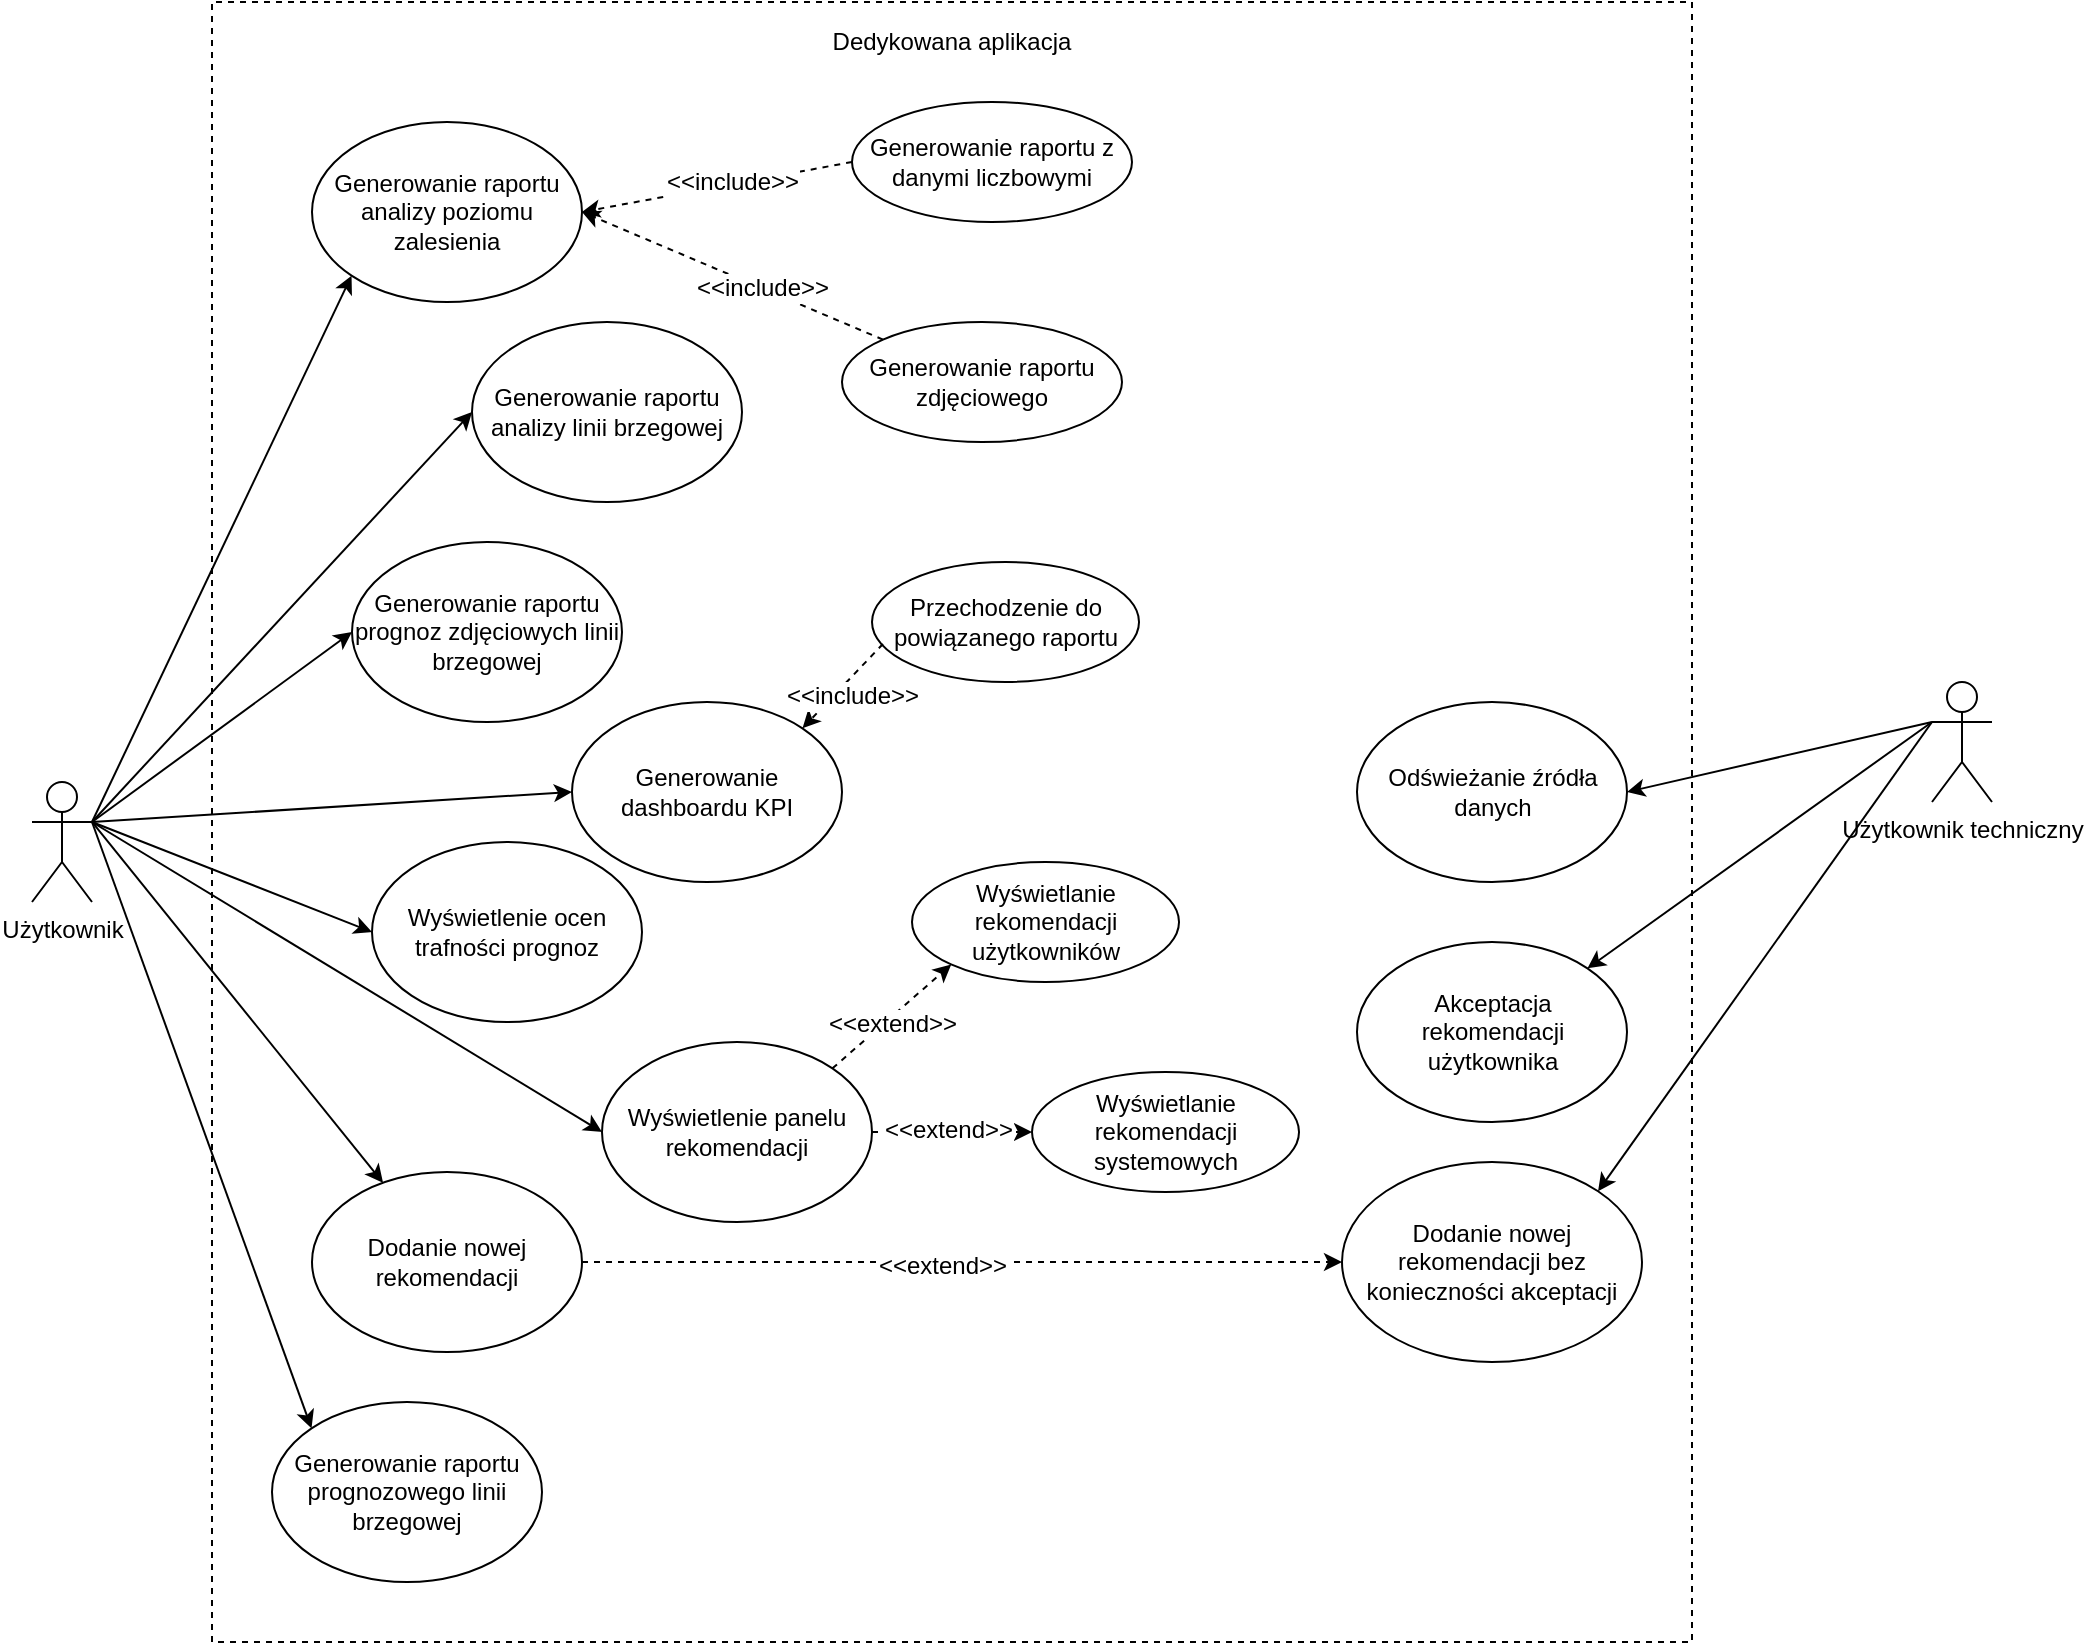 <mxfile version="12.4.2" type="github" pages="1">
  <diagram name="Page-1" id="929967ad-93f9-6ef4-fab6-5d389245f69c">
    <mxGraphModel dx="3175.5" dy="2033" grid="1" gridSize="10" guides="1" tooltips="1" connect="1" arrows="1" fold="1" page="1" pageScale="1.5" pageWidth="1169" pageHeight="826" background="none" math="0" shadow="0">
      <root>
        <mxCell id="0" style=";html=1;"/>
        <mxCell id="1" style=";html=1;" parent="0"/>
        <mxCell id="KoNH0CNwUAHt0AgaoYmD-12" value="" style="rounded=0;whiteSpace=wrap;html=1;dashed=1;rotation=90;" parent="1" vertex="1">
          <mxGeometry x="-1130" y="-1170" width="820" height="740" as="geometry"/>
        </mxCell>
        <mxCell id="KoNH0CNwUAHt0AgaoYmD-14" value="Dedykowana aplikacja" style="text;html=1;strokeColor=none;fillColor=none;align=center;verticalAlign=middle;whiteSpace=wrap;rounded=0;dashed=1;" parent="1" vertex="1">
          <mxGeometry x="-810" y="-1200" width="180" height="20" as="geometry"/>
        </mxCell>
        <mxCell id="KoNH0CNwUAHt0AgaoYmD-15" value="Generowanie raportu analizy poziomu zalesienia" style="ellipse;whiteSpace=wrap;html=1;" parent="1" vertex="1">
          <mxGeometry x="-1040" y="-1150" width="135" height="90" as="geometry"/>
        </mxCell>
        <mxCell id="KoNH0CNwUAHt0AgaoYmD-16" value="Generowanie raportu analizy linii brzegowej" style="ellipse;whiteSpace=wrap;html=1;" parent="1" vertex="1">
          <mxGeometry x="-960" y="-1050" width="135" height="90" as="geometry"/>
        </mxCell>
        <mxCell id="KoNH0CNwUAHt0AgaoYmD-17" value="Generowanie raportu prognoz zdjęciowych linii brzegowej" style="ellipse;whiteSpace=wrap;html=1;" parent="1" vertex="1">
          <mxGeometry x="-1020" y="-940" width="135" height="90" as="geometry"/>
        </mxCell>
        <mxCell id="KoNH0CNwUAHt0AgaoYmD-18" value="Generowanie raportu prognozowego linii brzegowej" style="ellipse;whiteSpace=wrap;html=1;" parent="1" vertex="1">
          <mxGeometry x="-1060" y="-510" width="135" height="90" as="geometry"/>
        </mxCell>
        <mxCell id="KoNH0CNwUAHt0AgaoYmD-19" value="Generowanie dashboardu KPI" style="ellipse;whiteSpace=wrap;html=1;" parent="1" vertex="1">
          <mxGeometry x="-910" y="-860" width="135" height="90" as="geometry"/>
        </mxCell>
        <mxCell id="KoNH0CNwUAHt0AgaoYmD-20" value="Wyświetlenie ocen trafności prognoz" style="ellipse;whiteSpace=wrap;html=1;" parent="1" vertex="1">
          <mxGeometry x="-1010" y="-790" width="135" height="90" as="geometry"/>
        </mxCell>
        <mxCell id="KoNH0CNwUAHt0AgaoYmD-21" value="Wyświetlenie panelu rekomendacji" style="ellipse;whiteSpace=wrap;html=1;" parent="1" vertex="1">
          <mxGeometry x="-895" y="-690" width="135" height="90" as="geometry"/>
        </mxCell>
        <mxCell id="KoNH0CNwUAHt0AgaoYmD-22" value="Użytkownik techniczny&lt;br&gt;" style="shape=umlActor;verticalLabelPosition=bottom;labelBackgroundColor=#ffffff;verticalAlign=top;html=1;outlineConnect=0;" parent="1" vertex="1">
          <mxGeometry x="-230" y="-870" width="30" height="60" as="geometry"/>
        </mxCell>
        <mxCell id="KoNH0CNwUAHt0AgaoYmD-24" value="Użytkownik" style="shape=umlActor;verticalLabelPosition=bottom;labelBackgroundColor=#ffffff;verticalAlign=top;html=1;outlineConnect=0;" parent="1" vertex="1">
          <mxGeometry x="-1180" y="-820" width="30" height="60" as="geometry"/>
        </mxCell>
        <mxCell id="KoNH0CNwUAHt0AgaoYmD-30" value="" style="edgeStyle=orthogonalEdgeStyle;rounded=0;orthogonalLoop=1;jettySize=auto;html=1;dashed=1;exitX=1;exitY=0.5;exitDx=0;exitDy=0;entryX=0;entryY=0.5;entryDx=0;entryDy=0;" parent="1" source="KoNH0CNwUAHt0AgaoYmD-26" target="KoNH0CNwUAHt0AgaoYmD-28" edge="1">
          <mxGeometry relative="1" as="geometry">
            <mxPoint x="-957.5" y="-650" as="targetPoint"/>
          </mxGeometry>
        </mxCell>
        <mxCell id="oLljnyBIysXPZ3oE8e6Y-10" value="&amp;lt;&amp;lt;extend&amp;gt;&amp;gt;" style="text;html=1;align=center;verticalAlign=middle;resizable=0;points=[];;labelBackgroundColor=#ffffff;" vertex="1" connectable="0" parent="KoNH0CNwUAHt0AgaoYmD-30">
          <mxGeometry x="-0.053" y="-2" relative="1" as="geometry">
            <mxPoint as="offset"/>
          </mxGeometry>
        </mxCell>
        <mxCell id="KoNH0CNwUAHt0AgaoYmD-26" value="Dodanie nowej rekomendacji" style="ellipse;whiteSpace=wrap;html=1;" parent="1" vertex="1">
          <mxGeometry x="-1040" y="-625" width="135" height="90" as="geometry"/>
        </mxCell>
        <mxCell id="KoNH0CNwUAHt0AgaoYmD-27" value="Akceptacja rekomendacji użytkownika" style="ellipse;whiteSpace=wrap;html=1;" parent="1" vertex="1">
          <mxGeometry x="-517.5" y="-740" width="135" height="90" as="geometry"/>
        </mxCell>
        <mxCell id="KoNH0CNwUAHt0AgaoYmD-28" value="Dodanie nowej rekomendacji bez konieczności akceptacji" style="ellipse;whiteSpace=wrap;html=1;" parent="1" vertex="1">
          <mxGeometry x="-525" y="-630" width="150" height="100" as="geometry"/>
        </mxCell>
        <mxCell id="KoNH0CNwUAHt0AgaoYmD-31" value="" style="endArrow=classic;html=1;exitX=1;exitY=0.333;exitDx=0;exitDy=0;exitPerimeter=0;" parent="1" source="KoNH0CNwUAHt0AgaoYmD-24" target="KoNH0CNwUAHt0AgaoYmD-26" edge="1">
          <mxGeometry width="50" height="50" relative="1" as="geometry">
            <mxPoint x="-1200" y="-320" as="sourcePoint"/>
            <mxPoint x="-1150" y="-370" as="targetPoint"/>
          </mxGeometry>
        </mxCell>
        <mxCell id="KoNH0CNwUAHt0AgaoYmD-32" value="" style="endArrow=classic;html=1;exitX=0;exitY=0.333;exitDx=0;exitDy=0;exitPerimeter=0;entryX=1;entryY=0;entryDx=0;entryDy=0;" parent="1" source="KoNH0CNwUAHt0AgaoYmD-22" target="KoNH0CNwUAHt0AgaoYmD-27" edge="1">
          <mxGeometry width="50" height="50" relative="1" as="geometry">
            <mxPoint x="-1200" y="-320" as="sourcePoint"/>
            <mxPoint x="-1150" y="-370" as="targetPoint"/>
          </mxGeometry>
        </mxCell>
        <mxCell id="KoNH0CNwUAHt0AgaoYmD-33" value="" style="endArrow=classic;html=1;entryX=1;entryY=0;entryDx=0;entryDy=0;" parent="1" target="KoNH0CNwUAHt0AgaoYmD-28" edge="1">
          <mxGeometry width="50" height="50" relative="1" as="geometry">
            <mxPoint x="-230" y="-850" as="sourcePoint"/>
            <mxPoint x="-392.27" y="-716.82" as="targetPoint"/>
          </mxGeometry>
        </mxCell>
        <mxCell id="KoNH0CNwUAHt0AgaoYmD-34" value="Odświeżanie źródła danych" style="ellipse;whiteSpace=wrap;html=1;" parent="1" vertex="1">
          <mxGeometry x="-517.5" y="-860" width="135" height="90" as="geometry"/>
        </mxCell>
        <mxCell id="KoNH0CNwUAHt0AgaoYmD-35" value="" style="endArrow=classic;html=1;entryX=1;entryY=0.5;entryDx=0;entryDy=0;" parent="1" target="KoNH0CNwUAHt0AgaoYmD-34" edge="1">
          <mxGeometry width="50" height="50" relative="1" as="geometry">
            <mxPoint x="-230" y="-850" as="sourcePoint"/>
            <mxPoint x="-1150" y="-370" as="targetPoint"/>
          </mxGeometry>
        </mxCell>
        <mxCell id="oLljnyBIysXPZ3oE8e6Y-1" value="" style="endArrow=classic;html=1;entryX=0;entryY=0.5;entryDx=0;entryDy=0;" edge="1" parent="1" target="KoNH0CNwUAHt0AgaoYmD-20">
          <mxGeometry width="50" height="50" relative="1" as="geometry">
            <mxPoint x="-1150" y="-800" as="sourcePoint"/>
            <mxPoint x="-994.405" y="-609.656" as="targetPoint"/>
          </mxGeometry>
        </mxCell>
        <mxCell id="oLljnyBIysXPZ3oE8e6Y-2" value="" style="endArrow=classic;html=1;entryX=0;entryY=0.5;entryDx=0;entryDy=0;" edge="1" parent="1" target="KoNH0CNwUAHt0AgaoYmD-19">
          <mxGeometry width="50" height="50" relative="1" as="geometry">
            <mxPoint x="-1150" y="-800" as="sourcePoint"/>
            <mxPoint x="-984.405" y="-599.656" as="targetPoint"/>
          </mxGeometry>
        </mxCell>
        <mxCell id="oLljnyBIysXPZ3oE8e6Y-3" value="" style="endArrow=classic;html=1;entryX=0;entryY=0.5;entryDx=0;entryDy=0;" edge="1" parent="1" target="KoNH0CNwUAHt0AgaoYmD-17">
          <mxGeometry width="50" height="50" relative="1" as="geometry">
            <mxPoint x="-1150" y="-800" as="sourcePoint"/>
            <mxPoint x="-974.405" y="-589.656" as="targetPoint"/>
          </mxGeometry>
        </mxCell>
        <mxCell id="oLljnyBIysXPZ3oE8e6Y-6" value="" style="endArrow=classic;html=1;entryX=0;entryY=0.5;entryDx=0;entryDy=0;" edge="1" parent="1" target="KoNH0CNwUAHt0AgaoYmD-16">
          <mxGeometry width="50" height="50" relative="1" as="geometry">
            <mxPoint x="-1150" y="-800" as="sourcePoint"/>
            <mxPoint x="-964.405" y="-579.656" as="targetPoint"/>
          </mxGeometry>
        </mxCell>
        <mxCell id="oLljnyBIysXPZ3oE8e6Y-7" value="" style="endArrow=classic;html=1;entryX=0;entryY=1;entryDx=0;entryDy=0;" edge="1" parent="1" target="KoNH0CNwUAHt0AgaoYmD-15">
          <mxGeometry width="50" height="50" relative="1" as="geometry">
            <mxPoint x="-1150" y="-800" as="sourcePoint"/>
            <mxPoint x="-954.405" y="-569.656" as="targetPoint"/>
          </mxGeometry>
        </mxCell>
        <mxCell id="oLljnyBIysXPZ3oE8e6Y-8" value="" style="endArrow=classic;html=1;entryX=0;entryY=0;entryDx=0;entryDy=0;" edge="1" parent="1" target="KoNH0CNwUAHt0AgaoYmD-18">
          <mxGeometry width="50" height="50" relative="1" as="geometry">
            <mxPoint x="-1150" y="-800" as="sourcePoint"/>
            <mxPoint x="-944.405" y="-559.656" as="targetPoint"/>
          </mxGeometry>
        </mxCell>
        <mxCell id="oLljnyBIysXPZ3oE8e6Y-9" value="" style="endArrow=classic;html=1;entryX=0;entryY=0.5;entryDx=0;entryDy=0;" edge="1" parent="1" target="KoNH0CNwUAHt0AgaoYmD-21">
          <mxGeometry width="50" height="50" relative="1" as="geometry">
            <mxPoint x="-1150" y="-800" as="sourcePoint"/>
            <mxPoint x="-934.405" y="-549.656" as="targetPoint"/>
          </mxGeometry>
        </mxCell>
        <mxCell id="oLljnyBIysXPZ3oE8e6Y-11" value="Generowanie raportu z danymi liczbowymi" style="ellipse;whiteSpace=wrap;html=1;" vertex="1" parent="1">
          <mxGeometry x="-770" y="-1160" width="140" height="60" as="geometry"/>
        </mxCell>
        <mxCell id="oLljnyBIysXPZ3oE8e6Y-13" value="Generowanie raportu zdjęciowego" style="ellipse;whiteSpace=wrap;html=1;" vertex="1" parent="1">
          <mxGeometry x="-775" y="-1050" width="140" height="60" as="geometry"/>
        </mxCell>
        <mxCell id="oLljnyBIysXPZ3oE8e6Y-15" value="" style="endArrow=classic;html=1;entryX=1;entryY=0.5;entryDx=0;entryDy=0;exitX=0;exitY=0;exitDx=0;exitDy=0;dashed=1;" edge="1" parent="1" source="oLljnyBIysXPZ3oE8e6Y-13" target="KoNH0CNwUAHt0AgaoYmD-15">
          <mxGeometry width="50" height="50" relative="1" as="geometry">
            <mxPoint x="-760" y="-900" as="sourcePoint"/>
            <mxPoint x="-710" y="-950" as="targetPoint"/>
          </mxGeometry>
        </mxCell>
        <mxCell id="oLljnyBIysXPZ3oE8e6Y-17" value="&amp;lt;&amp;lt;include&amp;gt;&amp;gt;" style="text;html=1;align=center;verticalAlign=middle;resizable=0;points=[];;labelBackgroundColor=#ffffff;" vertex="1" connectable="0" parent="oLljnyBIysXPZ3oE8e6Y-15">
          <mxGeometry x="-0.174" relative="1" as="geometry">
            <mxPoint x="1" as="offset"/>
          </mxGeometry>
        </mxCell>
        <mxCell id="oLljnyBIysXPZ3oE8e6Y-16" value="" style="endArrow=classic;html=1;entryX=1;entryY=0.5;entryDx=0;entryDy=0;exitX=0;exitY=0.5;exitDx=0;exitDy=0;dashed=1;" edge="1" parent="1" source="oLljnyBIysXPZ3oE8e6Y-11" target="KoNH0CNwUAHt0AgaoYmD-15">
          <mxGeometry width="50" height="50" relative="1" as="geometry">
            <mxPoint x="-744.497" y="-1031.213" as="sourcePoint"/>
            <mxPoint x="-914.948" y="-1063.062" as="targetPoint"/>
          </mxGeometry>
        </mxCell>
        <mxCell id="oLljnyBIysXPZ3oE8e6Y-18" value="&amp;lt;&amp;lt;include&amp;gt;&amp;gt;" style="text;html=1;align=center;verticalAlign=middle;resizable=0;points=[];;labelBackgroundColor=#ffffff;" vertex="1" connectable="0" parent="oLljnyBIysXPZ3oE8e6Y-16">
          <mxGeometry x="0.153" y="3" relative="1" as="geometry">
            <mxPoint x="17.13" y="-7.33" as="offset"/>
          </mxGeometry>
        </mxCell>
        <mxCell id="oLljnyBIysXPZ3oE8e6Y-19" value="Przechodzenie do powiązanego raportu" style="ellipse;whiteSpace=wrap;html=1;" vertex="1" parent="1">
          <mxGeometry x="-760" y="-930" width="133.51" height="60" as="geometry"/>
        </mxCell>
        <mxCell id="oLljnyBIysXPZ3oE8e6Y-20" value="" style="endArrow=classic;html=1;entryX=1;entryY=0;entryDx=0;entryDy=0;exitX=0.041;exitY=0.683;exitDx=0;exitDy=0;dashed=1;exitPerimeter=0;" edge="1" parent="1" source="oLljnyBIysXPZ3oE8e6Y-19" target="KoNH0CNwUAHt0AgaoYmD-19">
          <mxGeometry width="50" height="50" relative="1" as="geometry">
            <mxPoint x="-721.49" y="-775" as="sourcePoint"/>
            <mxPoint x="-790.0" y="-867.96" as="targetPoint"/>
          </mxGeometry>
        </mxCell>
        <mxCell id="oLljnyBIysXPZ3oE8e6Y-21" value="&amp;lt;&amp;lt;include&amp;gt;&amp;gt;" style="text;html=1;align=center;verticalAlign=middle;resizable=0;points=[];;labelBackgroundColor=#ffffff;" vertex="1" connectable="0" parent="oLljnyBIysXPZ3oE8e6Y-20">
          <mxGeometry x="-0.174" relative="1" as="geometry">
            <mxPoint x="1" y="8.29" as="offset"/>
          </mxGeometry>
        </mxCell>
        <mxCell id="oLljnyBIysXPZ3oE8e6Y-22" value="Wyświetlanie rekomendacji użytkowników" style="ellipse;whiteSpace=wrap;html=1;" vertex="1" parent="1">
          <mxGeometry x="-740" y="-780" width="133.51" height="60" as="geometry"/>
        </mxCell>
        <mxCell id="oLljnyBIysXPZ3oE8e6Y-23" value="Wyświetlanie rekomendacji systemowych" style="ellipse;whiteSpace=wrap;html=1;" vertex="1" parent="1">
          <mxGeometry x="-680" y="-675" width="133.51" height="60" as="geometry"/>
        </mxCell>
        <mxCell id="oLljnyBIysXPZ3oE8e6Y-28" value="" style="endArrow=classic;html=1;entryX=0;entryY=1;entryDx=0;entryDy=0;exitX=1;exitY=0;exitDx=0;exitDy=0;dashed=1;" edge="1" parent="1" source="KoNH0CNwUAHt0AgaoYmD-21" target="oLljnyBIysXPZ3oE8e6Y-22">
          <mxGeometry width="50" height="50" relative="1" as="geometry">
            <mxPoint x="-750" y="-890" as="sourcePoint"/>
            <mxPoint x="-784.948" y="-836.938" as="targetPoint"/>
          </mxGeometry>
        </mxCell>
        <mxCell id="oLljnyBIysXPZ3oE8e6Y-29" value="&amp;lt;&amp;lt;extend&amp;gt;&amp;gt;" style="text;html=1;align=center;verticalAlign=middle;resizable=0;points=[];;labelBackgroundColor=#ffffff;" vertex="1" connectable="0" parent="oLljnyBIysXPZ3oE8e6Y-28">
          <mxGeometry x="-0.174" relative="1" as="geometry">
            <mxPoint x="5" y="-1.47" as="offset"/>
          </mxGeometry>
        </mxCell>
        <mxCell id="oLljnyBIysXPZ3oE8e6Y-30" value="" style="endArrow=classic;html=1;entryX=0;entryY=0.5;entryDx=0;entryDy=0;exitX=1;exitY=0.5;exitDx=0;exitDy=0;dashed=1;" edge="1" parent="1" source="KoNH0CNwUAHt0AgaoYmD-21" target="oLljnyBIysXPZ3oE8e6Y-23">
          <mxGeometry width="50" height="50" relative="1" as="geometry">
            <mxPoint x="-769.948" y="-666.938" as="sourcePoint"/>
            <mxPoint x="-710.179" y="-718.666" as="targetPoint"/>
          </mxGeometry>
        </mxCell>
        <mxCell id="oLljnyBIysXPZ3oE8e6Y-31" value="&amp;lt;&amp;lt;extend&amp;gt;&amp;gt;" style="text;html=1;align=center;verticalAlign=middle;resizable=0;points=[];;labelBackgroundColor=#ffffff;" vertex="1" connectable="0" parent="oLljnyBIysXPZ3oE8e6Y-30">
          <mxGeometry x="-0.174" relative="1" as="geometry">
            <mxPoint x="5" y="-1.47" as="offset"/>
          </mxGeometry>
        </mxCell>
      </root>
    </mxGraphModel>
  </diagram>
</mxfile>
